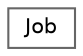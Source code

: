 digraph "Graphical Class Hierarchy"
{
 // LATEX_PDF_SIZE
  bgcolor="transparent";
  edge [fontname=Helvetica,fontsize=10,labelfontname=Helvetica,labelfontsize=10];
  node [fontname=Helvetica,fontsize=10,shape=box,height=0.2,width=0.4];
  rankdir="LR";
  Node0 [label="Job",height=0.2,width=0.4,color="grey40", fillcolor="white", style="filled",URL="$d2/d63/struct_job.html",tooltip=" "];
}
